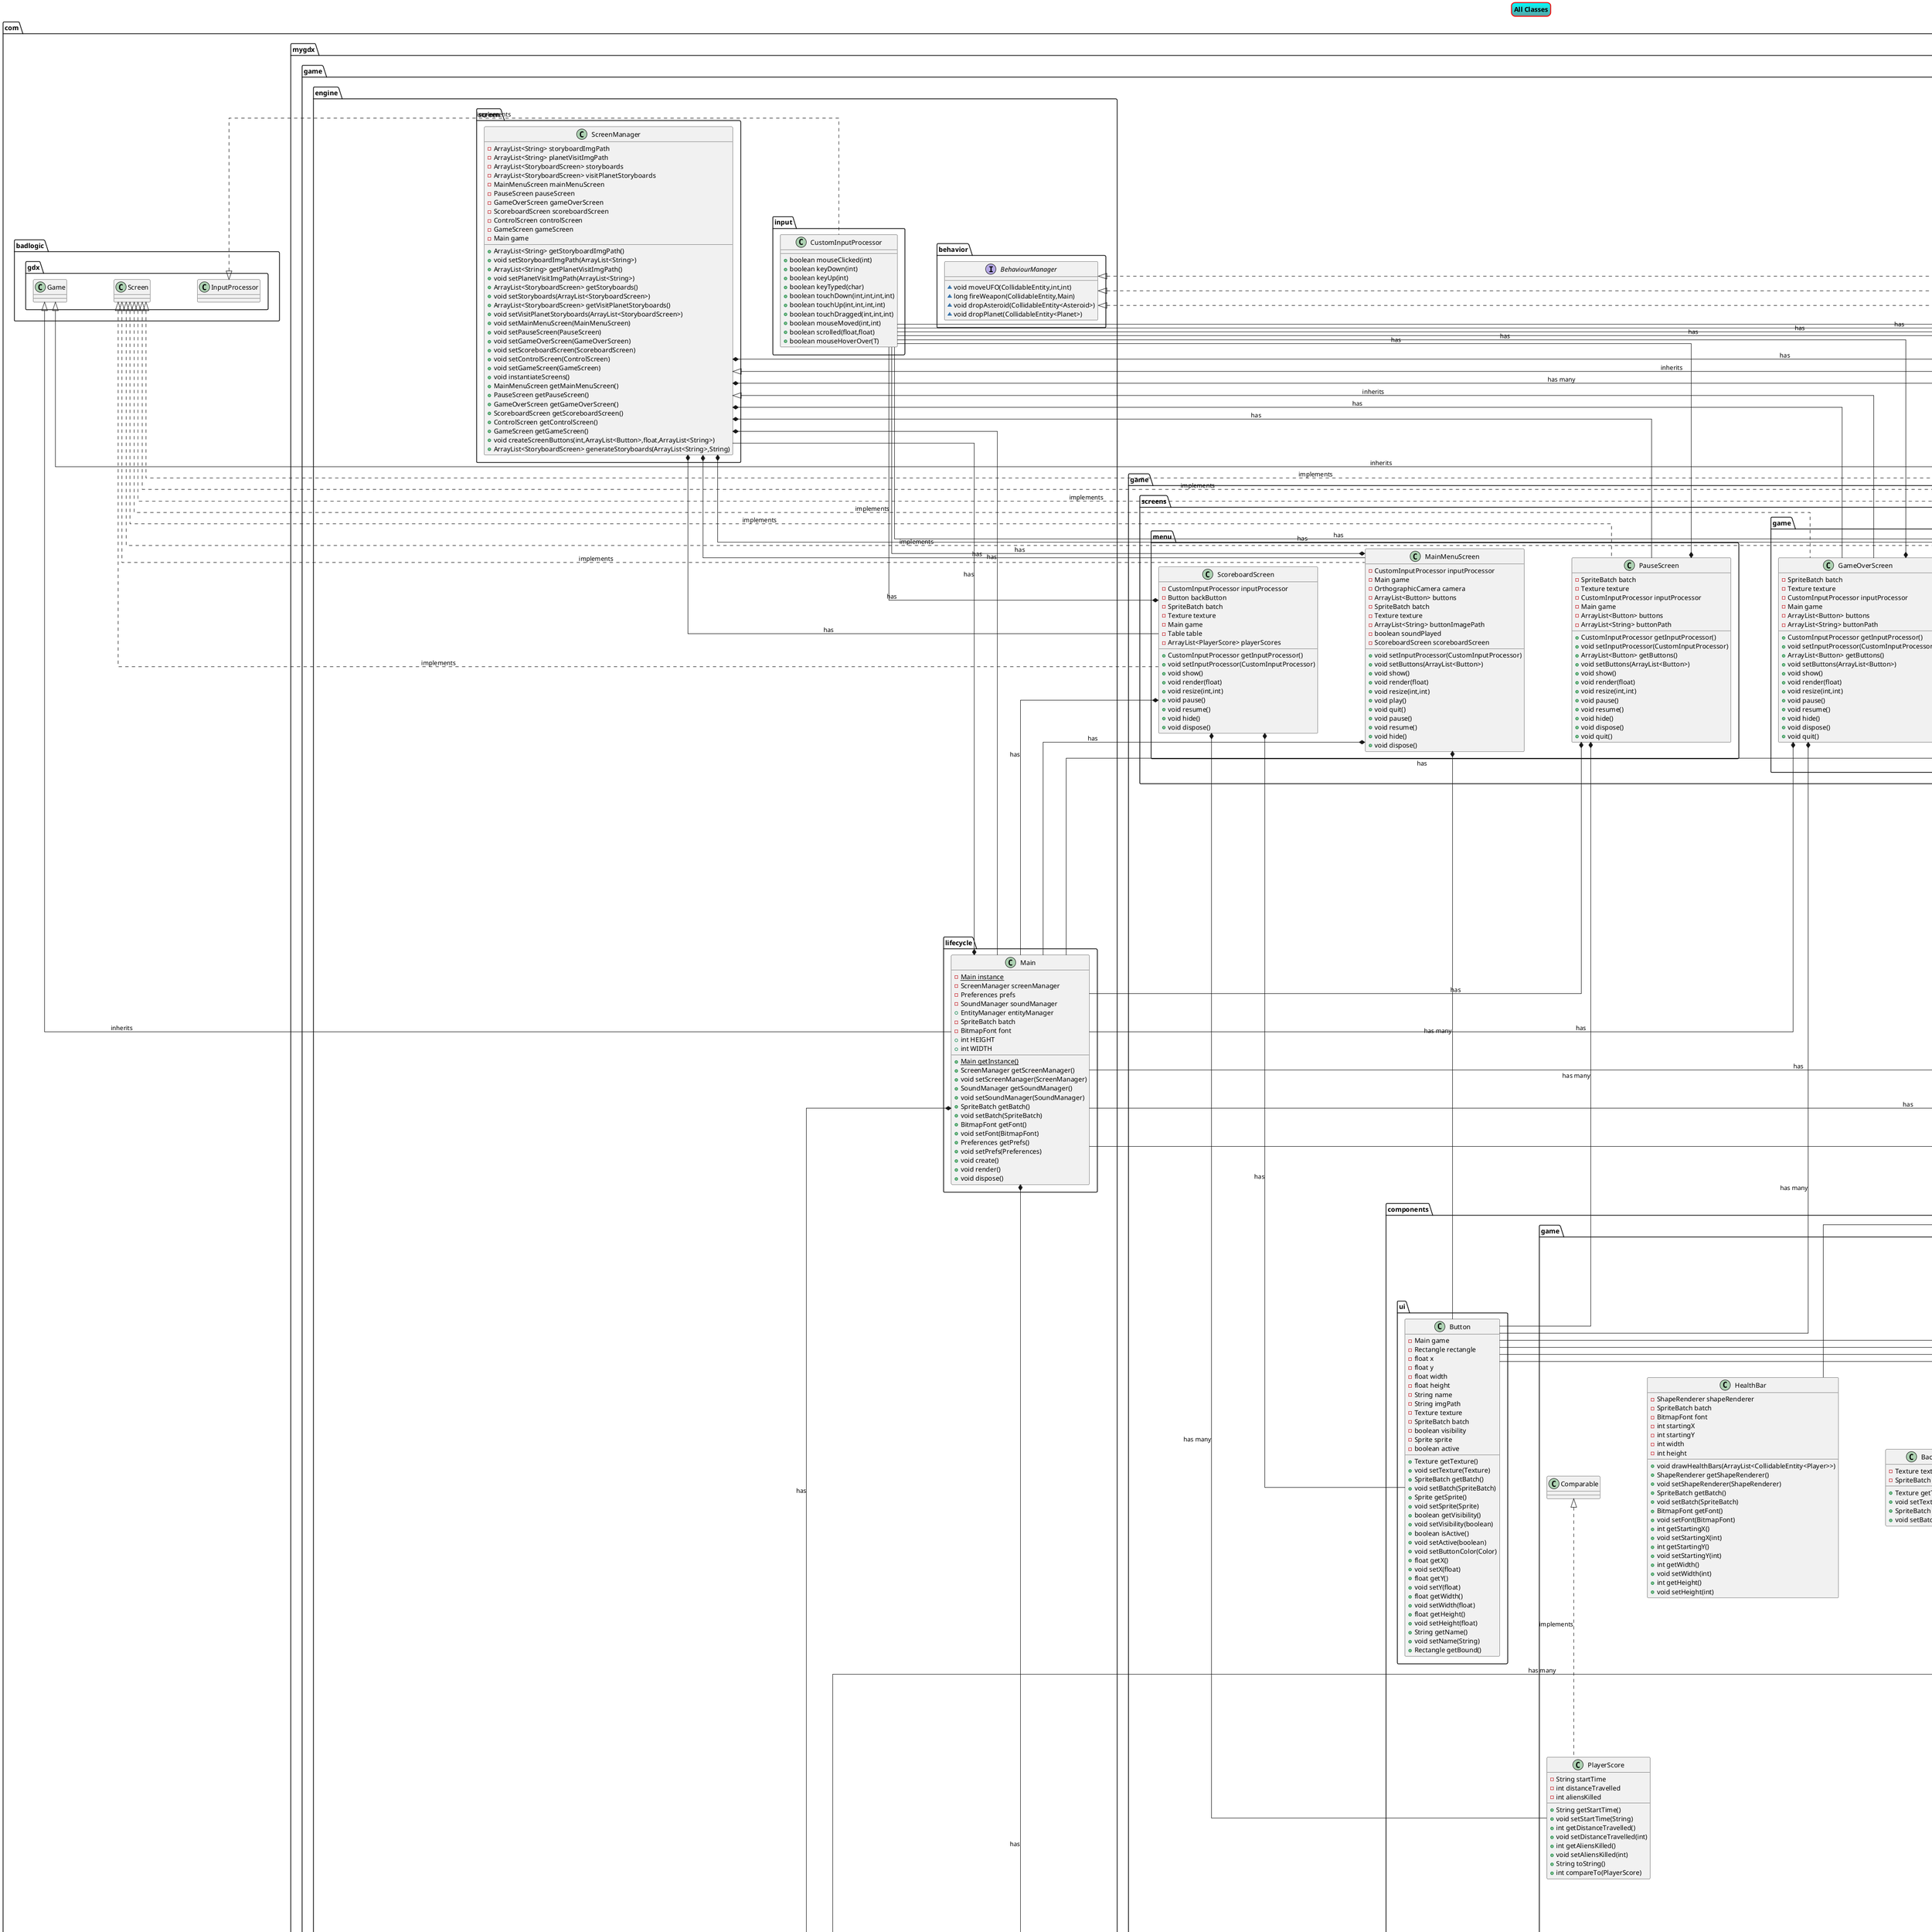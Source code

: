 @startuml

skinparam linetype polyline
skinparam linetype ortho

skinparam nodesep 100
skinparam ranksep 100

skinparam titleBorderRoundCorner 15
skinparam titleBorderThickness 2
skinparam titleBorderColor red
skinparam titleBackgroundColor Aqua-CadetBlue

title All Classes

class com.mygdx.game.game.logic.GamePlay {
- Main game
- Background background
- int backgroundOffset
- CustomInputProcessor inputProcessor
- HealthBar healthBar
- int distance
- long lastDropTime
- long lastPlanetDropTime
- long lastShootTime
- long lastShootTimeUFO
- float spawnRate
- float spawnRateMultiplier
- float lastTimeUFOSpawned
- boolean isDrop
- int nextPlanetIndex
- String nextPlanet
+ void create()
+ void render()
}
class com.mygdx.game.engine.collision.CollidableEntity {
- float prevX
- float prevY
- float width
- float height
- Rectangle rectangle
+ float getWidth()
+ void setWidth(float)
+ float getHeight()
+ void setHeight(float)
+ Rectangle getRectangle()
+ void setRectangle(Rectangle)
+ float getPrevX()
+ void setPrevX(float)
+ float getPrevY()
+ void setPrevY(float)
+ boolean checkCollision(CollidableEntity,CollidableEntity)
}
abstract class com.mygdx.game.engine.entity.Entity {
- float x
- float y
- T object
+ float getX()
+ void setX(float)
+ float getY()
+ void setY(float)
+ T getObject()
+ void setObject(T)
# Object clone()
+ boolean equals(Object)
+ int hashCode()
}
class com.mygdx.game.game.components.game.planets.Planet {
- String planet
- Texture texture
- SpriteBatch batch
- Sprite sprite
- float width
- float height
+ void moveUFO(CollidableEntity,int,int)
+ long fireWeapon(CollidableEntity,Main)
+ void dropAsteroid(CollidableEntity<Asteroid>)
+ void dropPlanet(CollidableEntity<Planet>)
+ String getPlanet()
+ void setPlanet(String)
+ Texture getTexture()
+ void setTexture(Texture)
+ SpriteBatch getBatch()
+ void setBatch(SpriteBatch)
+ float getWidth()
+ void setWidth(float)
+ float getHeight()
+ void setHeight(float)
+ Sprite getSprite()
+ void setSprite(Sprite)
}
class com.mygdx.game.engine.input.CustomInputProcessor {
+ boolean mouseClicked(int)
+ boolean keyDown(int)
+ boolean keyUp(int)
+ boolean keyTyped(char)
+ boolean touchDown(int,int,int,int)
+ boolean touchUp(int,int,int,int)
+ boolean touchDragged(int,int,int)
+ boolean mouseMoved(int,int)
+ boolean scrolled(float,float)
+ boolean mouseHoverOver(T)
}
class com.mygdx.game.game.components.game.player.Afterburner {
- String imgPath
- Texture texture
- SpriteBatch batch
- float x
- float y
- boolean visibility
+ String getImgPath()
+ void setImgPath(String)
+ Texture getTexture()
+ void setTexture(Texture)
+ SpriteBatch getBatch()
+ void setBatch(SpriteBatch)
+ float getX()
+ void setX(float)
+ float getY()
+ void setY(float)
+ boolean getVisibility()
+ void setVisibility(boolean)
}
class com.mygdx.game.game.components.game.enemy.UFO {
- String imgPath
- String dir
- float speed
- Texture texture
- ArrayList<CollidableEntity<Laser>> lasers
- Rectangle rectangle
- int health
- long lastShotTime
- long shotDelay
+ float getSpeed()
+ void setSpeed(float)
+ Texture getTexture()
+ void setTexture(Texture)
+ int getHealth()
+ void setHealth(int)
+ void moveUFO(CollidableEntity,int,int)
+ void moveLeft(CollidableEntity)
+ void moveRight(CollidableEntity)
+ void moveDown(CollidableEntity)
+ long fireWeapon(CollidableEntity,Main)
+ void dropAsteroid(CollidableEntity<Asteroid>)
+ void dropPlanet(CollidableEntity<Planet>)
+ void moveLasers(CollidableEntity<UFO>)
+ ArrayList<CollidableEntity<Laser>> getLasers()
}
class com.mygdx.game.game.components.ui.Button {
- Main game
- Rectangle rectangle
- float x
- float y
- float width
- float height
- String name
- String imgPath
- Texture texture
- SpriteBatch batch
- boolean visibility
- Sprite sprite
- boolean active
+ Texture getTexture()
+ void setTexture(Texture)
+ SpriteBatch getBatch()
+ void setBatch(SpriteBatch)
+ Sprite getSprite()
+ void setSprite(Sprite)
+ boolean getVisibility()
+ void setVisibility(boolean)
+ boolean isActive()
+ void setActive(boolean)
+ void setButtonColor(Color)
+ float getX()
+ void setX(float)
+ float getY()
+ void setY(float)
+ float getWidth()
+ void setWidth(float)
+ float getHeight()
+ void setHeight(float)
+ String getName()
+ void setName(String)
+ Rectangle getBound()
}
class com.mygdx.game.game.screens.game.ResultScreen {
- SpriteBatch batch
- Texture texture
- CustomInputProcessor inputProcessor
- Main game
- float buttonShowDelay
- Timer.Task buttonShowTask
- Button nextButton
- String resultBG
+ CustomInputProcessor getInputProcessor()
+ void setInputProcessor(CustomInputProcessor)
+ String getResultBG()
+ void setResultBG(String)
+ void show()
+ void render(float)
+ void resize(int,int)
+ void pause()
+ void resume()
+ void hide()
+ void dispose()
}
class com.mygdx.game.engine.screen.ScreenManager {
- ArrayList<String> storyboardImgPath
- ArrayList<String> planetVisitImgPath
- ArrayList<StoryboardScreen> storyboards
- ArrayList<StoryboardScreen> visitPlanetStoryboards
- MainMenuScreen mainMenuScreen
- PauseScreen pauseScreen
- GameOverScreen gameOverScreen
- ScoreboardScreen scoreboardScreen
- ControlScreen controlScreen
- GameScreen gameScreen
- Main game
+ ArrayList<String> getStoryboardImgPath()
+ void setStoryboardImgPath(ArrayList<String>)
+ ArrayList<String> getPlanetVisitImgPath()
+ void setPlanetVisitImgPath(ArrayList<String>)
+ ArrayList<StoryboardScreen> getStoryboards()
+ void setStoryboards(ArrayList<StoryboardScreen>)
+ ArrayList<StoryboardScreen> getVisitPlanetStoryboards()
+ void setVisitPlanetStoryboards(ArrayList<StoryboardScreen>)
+ void setMainMenuScreen(MainMenuScreen)
+ void setPauseScreen(PauseScreen)
+ void setGameOverScreen(GameOverScreen)
+ void setScoreboardScreen(ScoreboardScreen)
+ void setControlScreen(ControlScreen)
+ void setGameScreen(GameScreen)
+ void instantiateScreens()
+ MainMenuScreen getMainMenuScreen()
+ PauseScreen getPauseScreen()
+ GameOverScreen getGameOverScreen()
+ ScoreboardScreen getScoreboardScreen()
+ ControlScreen getControlScreen()
+ GameScreen getGameScreen()
+ void createScreenButtons(int,ArrayList<Button>,float,ArrayList<String>)
+ ArrayList<StoryboardScreen> generateStoryboards(ArrayList<String>,String)
}
class com.mygdx.game.game.screens.game.GameScreen {
- Main game
- Button pauseButton
- OrthographicCamera camera
- CustomInputProcessor inputProcessor
- Viewport viewport
- GamePlay gamePlay
- float buttonShowDelay
- Timer.Task buttonShowTask
- SpriteBatch batch
+ SpriteBatch getBatch()
+ void setBatch(SpriteBatch)
+ Button getPauseButton()
+ void setPauseButton(Button)
+ CustomInputProcessor getInputProcessor()
+ void setInputProcessor(CustomInputProcessor)
+ void show()
+ void render(float)
+ void resize(int,int)
+ void pause()
+ void resume()
+ void hide()
+ void quit()
+ void dispose()
}
class com.mygdx.game.engine.sound.SoundManager {
- {static} Music menuMusic
- {static} Music gameMusic
- {static} Music controlMusic
- {static} Music scoreMusic
- {static} Music pauseMusic
- {static} Music storyMusic
- {static} Sound buttonHover
- {static} Sound buttonClick
- {static} Sound laserPew
- {static} Sound enemyLaserPew
- {static} boolean isPlaying
+ {static} void playMusic(ScreenType)
+ {static} void stopMusic()
+ {static} boolean isPlaying()
+ void playButtonHover()
+ void playButtonClick()
+ void playLaserSound()
+ void playEnemyLaserSound()
+ void dispose()
}
enum com.mygdx.game.engine.sound.ScreenType {
+  MAIN_MENU
+  GAME
+  CONTROL
+  SCORE
+  PAUSE
+  STORY
}
class com.mygdx.game.game.screens.game.ControlScreen {
- String imgPath
- Texture texture
- SpriteBatch batch
- Main game
- CustomInputProcessor inputProcessor
- OrthographicCamera camera
- Button playButton
- float buttonShowDelay
- Timer.Task buttonShowTask
+ void show()
+ void render(float)
+ void resize(int,int)
+ void pause()
+ void resume()
+ void hide()
+ void dispose()
+ void play()
}
interface com.mygdx.game.engine.collision.CollisionManager {
~ boolean checkCollision(CollidableEntity<Player>,CollidableEntity)
}
class com.mygdx.game.game.components.game.HealthBar {
- ShapeRenderer shapeRenderer
- SpriteBatch batch
- BitmapFont font
- int startingX
- int startingY
- int width
- int height
+ void drawHealthBars(ArrayList<CollidableEntity<Player>>)
+ ShapeRenderer getShapeRenderer()
+ void setShapeRenderer(ShapeRenderer)
+ SpriteBatch getBatch()
+ void setBatch(SpriteBatch)
+ BitmapFont getFont()
+ void setFont(BitmapFont)
+ int getStartingX()
+ void setStartingX(int)
+ int getStartingY()
+ void setStartingY(int)
+ int getWidth()
+ void setWidth(int)
+ int getHeight()
+ void setHeight(int)
}
class com.mygdx.game.game.components.game.Laser {
- String imgName
- Sprite sprite
- float width
- float height
- float speed
- SpriteBatch batch
+ SpriteBatch getBatch()
+ void setBatch(SpriteBatch)
+ String getImgName()
+ void setImgName(String)
+ Sprite getSprite()
+ void setSprite(Sprite)
+ float getWidth()
+ void setWidth(float)
+ float getHeight()
+ void setHeight(float)
+ float getSpeed()
+ void setSpeed(float)
}
class com.mygdx.game.engine.entity.EntityManager {
- ArrayList<CollidableEntity<Player>> players
- ArrayList<CollidableEntity<Asteroid>> asteroids
- ArrayList<CollidableEntity<UFO>> UFOs
- ArrayList<CollidableEntity<Planet>> planets
- String[] availablePlanets
- Main game
+ ArrayList<CollidableEntity<Planet>> getPlanets()
+ void setPlanets(ArrayList<CollidableEntity<Planet>>)
+ String[] getAvailablePlanets()
+ void setAvailablePlanets(String[])
+ ArrayList<CollidableEntity<Asteroid>> getAsteroids()
+ void setAsteroids(ArrayList<CollidableEntity<Asteroid>>)
+ ArrayList<CollidableEntity<Player>> getPlayers()
+ void setPlayers(int,int)
+ ArrayList<CollidableEntity<UFO>> getUFOs()
+ void resetFailingObjects()
+ ArrayList spawnEnemy(String)
+ void spawnPlanets()
}
class com.mygdx.game.game.screens.menu.PauseScreen {
- SpriteBatch batch
- Texture texture
- CustomInputProcessor inputProcessor
- Main game
- ArrayList<Button> buttons
- ArrayList<String> buttonPath
+ CustomInputProcessor getInputProcessor()
+ void setInputProcessor(CustomInputProcessor)
+ ArrayList<Button> getButtons()
+ void setButtons(ArrayList<Button>)
+ void show()
+ void render(float)
+ void resize(int,int)
+ void pause()
+ void resume()
+ void hide()
+ void dispose()
+ void quit()
}
class com.mygdx.game.game.components.game.PlayerScore {
- String startTime
- int distanceTravelled
- int aliensKilled
+ String getStartTime()
+ void setStartTime(String)
+ int getDistanceTravelled()
+ void setDistanceTravelled(int)
+ int getAliensKilled()
+ void setAliensKilled(int)
+ String toString()
+ int compareTo(PlayerScore)
}
class com.mygdx.game.game.screens.game.GameOverScreen {
- SpriteBatch batch
- Texture texture
- CustomInputProcessor inputProcessor
- Main game
- ArrayList<Button> buttons
- ArrayList<String> buttonPath
+ CustomInputProcessor getInputProcessor()
+ void setInputProcessor(CustomInputProcessor)
+ ArrayList<Button> getButtons()
+ void setButtons(ArrayList<Button>)
+ void show()
+ void render(float)
+ void resize(int,int)
+ void pause()
+ void resume()
+ void hide()
+ void dispose()
+ void quit()
}
interface com.mygdx.game.engine.behavior.BehaviourManager {
~ void moveUFO(CollidableEntity,int,int)
~ long fireWeapon(CollidableEntity,Main)
~ void dropAsteroid(CollidableEntity<Asteroid>)
~ void dropPlanet(CollidableEntity<Planet>)
}
class com.mygdx.game.engine.lifecycle.Main {
- {static} Main instance
- ScreenManager screenManager
- Preferences prefs
- SoundManager soundManager
+ EntityManager entityManager
- SpriteBatch batch
- BitmapFont font
+ int HEIGHT
+ int WIDTH
+ {static} Main getInstance()
+ ScreenManager getScreenManager()
+ void setScreenManager(ScreenManager)
+ SoundManager getSoundManager()
+ void setSoundManager(SoundManager)
+ SpriteBatch getBatch()
+ void setBatch(SpriteBatch)
+ BitmapFont getFont()
+ void setFont(BitmapFont)
+ Preferences getPrefs()
+ void setPrefs(Preferences)
+ void create()
+ void render()
+ void dispose()
}
class com.mygdx.game.game.components.game.Background {
- Texture texture
- SpriteBatch batch
+ Texture getTexture()
+ void setTexture(Texture)
+ SpriteBatch getBatch()
+ void setBatch(SpriteBatch)
}
class com.mygdx.game.game.screens.menu.MainMenuScreen {
- CustomInputProcessor inputProcessor
- Main game
- OrthographicCamera camera
- ArrayList<Button> buttons
- SpriteBatch batch
- Texture texture
- ArrayList<String> buttonImagePath
- boolean soundPlayed
- ScoreboardScreen scoreboardScreen
+ void setInputProcessor(CustomInputProcessor)
+ void setButtons(ArrayList<Button>)
+ void show()
+ void render(float)
+ void resize(int,int)
+ void play()
+ void quit()
+ void pause()
+ void resume()
+ void hide()
+ void dispose()
}
class com.mygdx.game.game.screens.game.StoryboardScreen {
- String imgPath
- Texture texture
- SpriteBatch batch
- Main game
- CustomInputProcessor inputProcessor
- OrthographicCamera camera
- Button nextButton
- float buttonShowDelay
- Timer.Task buttonShowTask
- int current
- String type
+ int getCurrent()
+ void setCurrent(int)
+ void show()
+ void render(float)
+ void resize(int,int)
+ void pause()
+ void resume()
+ void hide()
+ void dispose()
+ void next()
}
class com.mygdx.game.game.screens.menu.ScoreboardScreen {
- CustomInputProcessor inputProcessor
- Button backButton
- SpriteBatch batch
- Texture texture
- Main game
- Table table
- ArrayList<PlayerScore> playerScores
+ CustomInputProcessor getInputProcessor()
+ void setInputProcessor(CustomInputProcessor)
+ void show()
+ void render(float)
+ void resize(int,int)
+ void pause()
+ void resume()
+ void hide()
+ void dispose()
}
class com.mygdx.game.game.components.game.player.Player {
- String imgName
- Sprite sprite
- float width
- float height
- float speed
- int[] mainKeyboardInputs
- int[] altKeyboardInputs
- int score
- ArrayList<CollidableEntity<Laser>> lasers
- int maxHealth
- int currentHealth
- int aliensKilled
- Timestamp startTime
- Afterburner afterburner
+ Afterburner getAfterburner()
+ void setAfterburner(Afterburner)
+ String getImgName()
+ void setImgName(String)
+ Sprite getSprite()
+ void setSprite(Sprite)
+ float getWidth()
+ void setWidth(float)
+ float getHeight()
+ void setHeight(float)
+ float getSpeed()
+ void setSpeed(float)
+ int[] getMainKeyboardInputs()
+ void setMainKeyboardInputs(int[])
+ int[] getAltKeyboardInputs()
+ void setAltKeyboardInputs(int[])
+ int getScore()
+ void setScore(int)
+ ArrayList<CollidableEntity<Laser>> getLasers()
+ void setLasers(ArrayList<CollidableEntity<Laser>>)
+ int getMaxHealth()
+ void setMaxHealth(int)
+ int getCurrentHealth()
+ void setCurrentHealth(int)
+ Timestamp getStartTime()
+ void setStartTime(Timestamp)
+ void limitPlayerMovement(CollidableEntity<Player>,Integer,Integer)
+ int movePlayer(CollidableEntity<Player>,CustomInputProcessor)
+ int getAliensKilled()
+ void setAliensKilled(int)
+ void moveLasers(CollidableEntity<Player>)
+ void spawnLasers(CustomInputProcessor,CollidableEntity<Player>,Main)
+ void savePlayerData(Main)
}
class com.mygdx.game.game.components.game.enemy.Asteroid {
- Texture image
- float width
- float height
+ Texture getImage()
+ void setImage(Texture)
+ float getWidth()
+ void setWidth(float)
+ float getHeight()
+ void setHeight(float)
+ void moveUFO(CollidableEntity,int,int)
+ long fireWeapon(CollidableEntity,Main)
+ void dropAsteroid(CollidableEntity<Asteroid>)
+ void dropPlanet(CollidableEntity<Planet>)
}

com.badlogic.gdx.Game <|-- com.mygdx.game.game.logic.GamePlay : "inherits"
com.mygdx.game.engine.collision.CollisionManager <|.. com.mygdx.game.engine.collision.CollidableEntity : "implements"
com.mygdx.game.engine.entity.Entity <|-- com.mygdx.game.engine.collision.CollidableEntity : "inherits"
com.mygdx.game.engine.entity.Cloneable <|.. com.mygdx.game.engine.entity.Entity : "implements"
com.mygdx.game.engine.behavior.BehaviourManager <|.. com.mygdx.game.game.components.game.planets.Planet : "implements"
com.badlogic.gdx.InputProcessor <|.. com.mygdx.game.engine.input.CustomInputProcessor : "implements"
com.mygdx.game.engine.behavior.BehaviourManager <|.. com.mygdx.game.game.components.game.enemy.UFO : "implements"
com.badlogic.gdx.Screen <|.. com.mygdx.game.game.screens.game.ResultScreen : "implements"
com.mygdx.game.engine.screen.ScreenManager <|-- com.mygdx.game.game.screens.game.ResultScreen : "inherits"
com.badlogic.gdx.Screen <|.. com.mygdx.game.game.screens.game.GameScreen : "implements"
com.badlogic.gdx.Screen <|.. com.mygdx.game.game.screens.game.ControlScreen : "implements"
com.badlogic.gdx.Screen <|.. com.mygdx.game.game.screens.menu.PauseScreen : "implements"
com.mygdx.game.game.components.game.Comparable <|.. com.mygdx.game.game.components.game.PlayerScore : "implements"
com.badlogic.gdx.Screen <|.. com.mygdx.game.game.screens.game.GameOverScreen : "implements"
com.mygdx.game.engine.screen.ScreenManager <|-- com.mygdx.game.game.screens.game.GameOverScreen : "inherits"
com.badlogic.gdx.Game <|-- com.mygdx.game.engine.lifecycle.Main : "inherits"
com.badlogic.gdx.Screen <|.. com.mygdx.game.game.screens.menu.MainMenuScreen : "implements"
com.badlogic.gdx.Screen <|.. com.mygdx.game.game.screens.game.StoryboardScreen : "implements"
com.badlogic.gdx.Screen <|.. com.mygdx.game.game.screens.menu.ScoreboardScreen : "implements"
com.mygdx.game.engine.behavior.BehaviourManager <|.. com.mygdx.game.game.components.game.enemy.Asteroid : "implements"

com.mygdx.game.engine.collision.CollidableEntity o------ com.mygdx.game.game.components.game.planets.Planet : "has generic typing"
com.mygdx.game.engine.collision.CollidableEntity o------ com.mygdx.game.game.components.game.enemy.UFO : "has generic typing"
com.mygdx.game.engine.collision.CollidableEntity o------ com.mygdx.game.game.components.game.enemy.Asteroid : "has generic typing"
com.mygdx.game.engine.collision.CollidableEntity o------ com.mygdx.game.game.components.game.player.Player : "has generic typing"
com.mygdx.game.engine.collision.CollidableEntity o------ com.mygdx.game.game.components.game.Laser : "has generic typing"

com.mygdx.game.engine.entity.EntityManager *------ com.mygdx.game.game.components.game.planets.Planet :has many
com.mygdx.game.engine.entity.EntityManager *------ com.mygdx.game.game.components.game.enemy.UFO :has many
com.mygdx.game.engine.entity.EntityManager *------ com.mygdx.game.game.components.game.enemy.Asteroid :has many
com.mygdx.game.engine.entity.EntityManager *------ com.mygdx.game.game.components.game.player.Player :has many

com.mygdx.game.game.logic.GamePlay *------ com.mygdx.game.engine.lifecycle.Main :has
com.mygdx.game.game.logic.GamePlay *------ com.mygdx.game.game.components.game.Background :has
com.mygdx.game.game.logic.GamePlay *------ com.mygdx.game.engine.input.CustomInputProcessor :has
com.mygdx.game.game.logic.GamePlay *------ com.mygdx.game.game.components.game.HealthBar :has

com.mygdx.game.engine.lifecycle.Main *------ com.mygdx.game.engine.screen.ScreenManager :has
com.mygdx.game.engine.lifecycle.Main *------ com.mygdx.game.engine.sound.SoundManager :has
com.mygdx.game.engine.lifecycle.Main *------ com.mygdx.game.engine.entity.EntityManager :has

com.mygdx.game.engine.screen.ScreenManager *------ com.mygdx.game.game.screens.game.StoryboardScreen :has many
com.mygdx.game.engine.screen.ScreenManager *------ com.mygdx.game.game.screens.menu.MainMenuScreen :has
com.mygdx.game.engine.screen.ScreenManager *------ com.mygdx.game.game.screens.menu.PauseScreen :has
com.mygdx.game.engine.screen.ScreenManager *------ com.mygdx.game.game.screens.game.GameOverScreen :has
com.mygdx.game.engine.screen.ScreenManager *------ com.mygdx.game.game.screens.menu.ScoreboardScreen :has
com.mygdx.game.engine.screen.ScreenManager *------ com.mygdx.game.game.screens.game.ControlScreen :has
com.mygdx.game.engine.screen.ScreenManager *------ com.mygdx.game.game.screens.game.GameScreen :has
com.mygdx.game.engine.screen.ScreenManager *------ com.mygdx.game.engine.lifecycle.Main :has

com.mygdx.game.game.components.game.enemy.UFO *------ com.mygdx.game.game.components.game.Laser :has many

com.mygdx.game.game.components.game.player.Player *------ com.mygdx.game.game.components.game.Laser :has many
com.mygdx.game.game.components.game.player.Player *------ com.mygdx.game.game.components.game.player.Afterburner :has

com.mygdx.game.game.screens.game.ControlScreen *------ com.mygdx.game.engine.input.CustomInputProcessor :has
com.mygdx.game.game.screens.game.ControlScreen *------ com.mygdx.game.game.components.ui.Button :has

com.mygdx.game.game.screens.game.GameOverScreen *------ com.mygdx.game.engine.input.CustomInputProcessor :has
com.mygdx.game.game.screens.game.GameOverScreen *------ com.mygdx.game.engine.lifecycle.Main :has
com.mygdx.game.game.screens.game.GameOverScreen *------ com.mygdx.game.game.components.ui.Button :has many

com.mygdx.game.game.screens.game.GameScreen *------ com.mygdx.game.engine.lifecycle.Main :has
com.mygdx.game.game.screens.game.GameScreen *------ com.mygdx.game.game.components.ui.Button :has
com.mygdx.game.game.screens.game.GameScreen *------ com.mygdx.game.engine.input.CustomInputProcessor :has

com.mygdx.game.game.screens.game.ResultScreen *------ com.mygdx.game.engine.input.CustomInputProcessor :has
com.mygdx.game.game.screens.game.ResultScreen *------ com.mygdx.game.engine.lifecycle.Main :has
com.mygdx.game.game.screens.game.ResultScreen *------ com.mygdx.game.game.components.ui.Button :has

com.mygdx.game.game.screens.game.StoryboardScreen *------ com.mygdx.game.engine.input.CustomInputProcessor :has
com.mygdx.game.game.screens.game.StoryboardScreen *------ com.mygdx.game.engine.lifecycle.Main :has
com.mygdx.game.game.screens.game.StoryboardScreen *------ com.mygdx.game.game.components.ui.Button :has

com.mygdx.game.game.screens.menu.MainMenuScreen *------ com.mygdx.game.engine.input.CustomInputProcessor :has
com.mygdx.game.game.screens.menu.MainMenuScreen *------ com.mygdx.game.engine.lifecycle.Main :has
com.mygdx.game.game.screens.menu.MainMenuScreen *------ com.mygdx.game.game.components.ui.Button :has many

com.mygdx.game.game.screens.menu.PauseScreen *------ com.mygdx.game.engine.input.CustomInputProcessor :has
com.mygdx.game.game.screens.menu.PauseScreen *------ com.mygdx.game.engine.lifecycle.Main :has
com.mygdx.game.game.screens.menu.PauseScreen *------ com.mygdx.game.game.components.ui.Button :has many

com.mygdx.game.game.screens.menu.ScoreboardScreen *------ com.mygdx.game.engine.input.CustomInputProcessor :has
com.mygdx.game.game.screens.menu.ScoreboardScreen *------ com.mygdx.game.engine.lifecycle.Main :has
com.mygdx.game.game.screens.menu.ScoreboardScreen *------ com.mygdx.game.game.components.ui.Button :has
com.mygdx.game.game.screens.menu.ScoreboardScreen *------ com.mygdx.game.game.components.game.PlayerScore :has many


@enduml